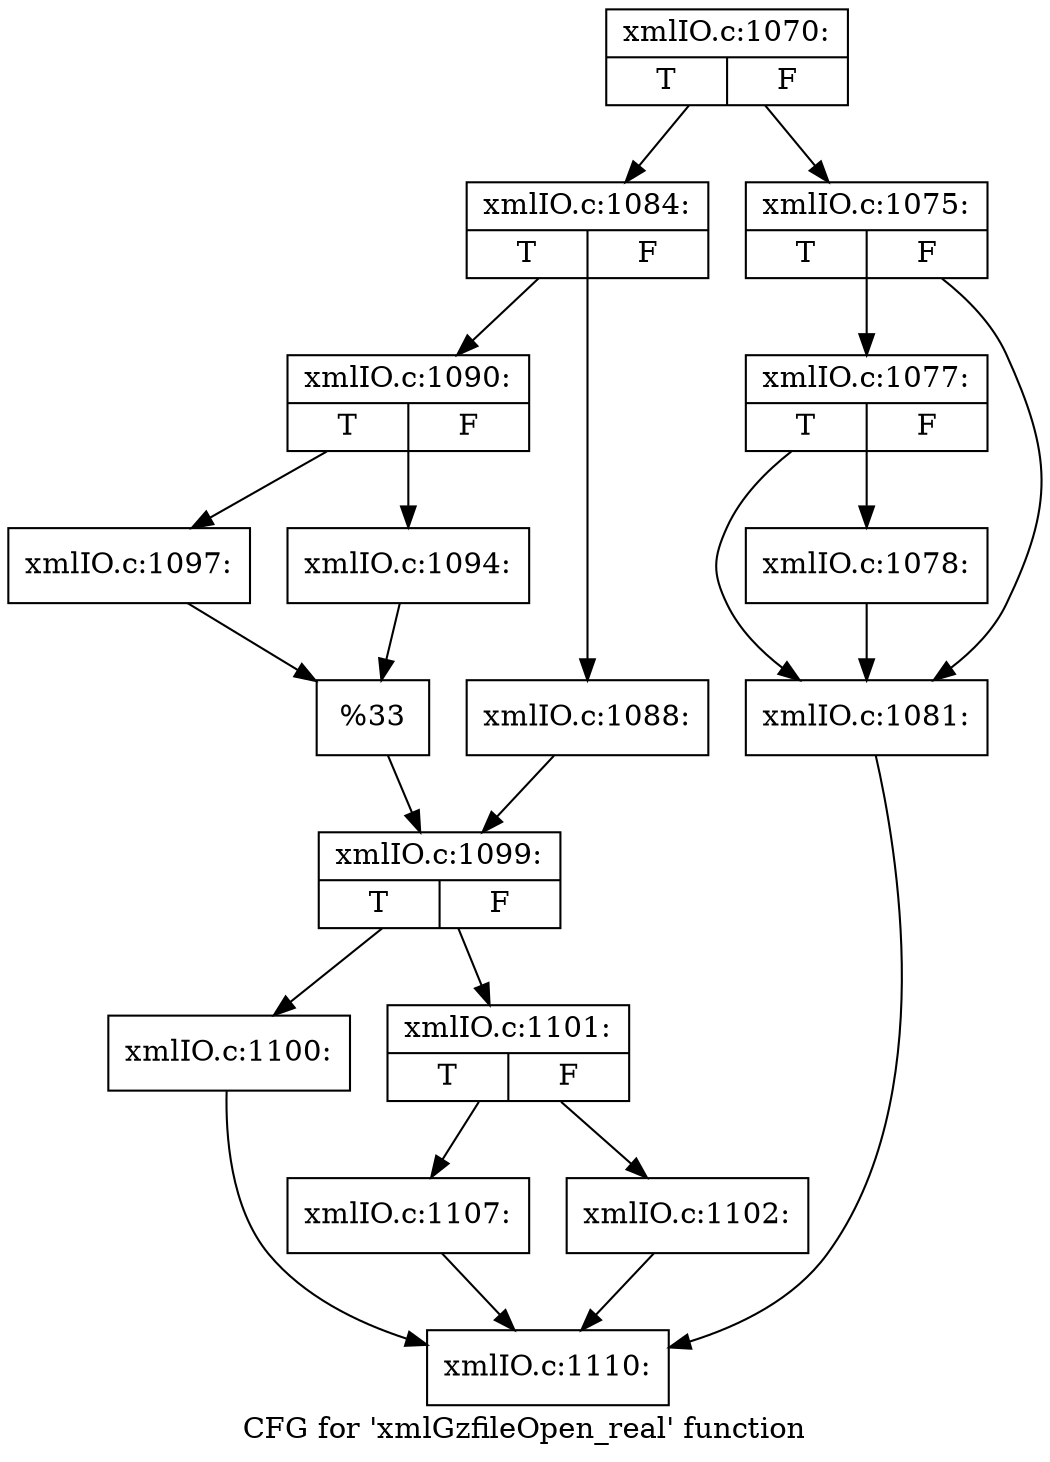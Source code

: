 digraph "CFG for 'xmlGzfileOpen_real' function" {
	label="CFG for 'xmlGzfileOpen_real' function";

	Node0x55ed348619e0 [shape=record,label="{xmlIO.c:1070:|{<s0>T|<s1>F}}"];
	Node0x55ed348619e0 -> Node0x55ed34864d40;
	Node0x55ed348619e0 -> Node0x55ed34864cf0;
	Node0x55ed34864cf0 [shape=record,label="{xmlIO.c:1075:|{<s0>T|<s1>F}}"];
	Node0x55ed34864cf0 -> Node0x55ed34867380;
	Node0x55ed34864cf0 -> Node0x55ed34867330;
	Node0x55ed34867380 [shape=record,label="{xmlIO.c:1077:|{<s0>T|<s1>F}}"];
	Node0x55ed34867380 -> Node0x55ed348672e0;
	Node0x55ed34867380 -> Node0x55ed34867330;
	Node0x55ed348672e0 [shape=record,label="{xmlIO.c:1078:}"];
	Node0x55ed348672e0 -> Node0x55ed34867330;
	Node0x55ed34867330 [shape=record,label="{xmlIO.c:1081:}"];
	Node0x55ed34867330 -> Node0x55ed348624a0;
	Node0x55ed34864d40 [shape=record,label="{xmlIO.c:1084:|{<s0>T|<s1>F}}"];
	Node0x55ed34864d40 -> Node0x55ed34867fb0;
	Node0x55ed34864d40 -> Node0x55ed34867f10;
	Node0x55ed34867f10 [shape=record,label="{xmlIO.c:1088:}"];
	Node0x55ed34867f10 -> Node0x55ed34867f60;
	Node0x55ed34867fb0 [shape=record,label="{xmlIO.c:1090:|{<s0>T|<s1>F}}"];
	Node0x55ed34867fb0 -> Node0x55ed34868750;
	Node0x55ed34867fb0 -> Node0x55ed348686b0;
	Node0x55ed348686b0 [shape=record,label="{xmlIO.c:1094:}"];
	Node0x55ed348686b0 -> Node0x55ed34868700;
	Node0x55ed34868750 [shape=record,label="{xmlIO.c:1097:}"];
	Node0x55ed34868750 -> Node0x55ed34868700;
	Node0x55ed34868700 [shape=record,label="{%33}"];
	Node0x55ed34868700 -> Node0x55ed34867f60;
	Node0x55ed34867f60 [shape=record,label="{xmlIO.c:1099:|{<s0>T|<s1>F}}"];
	Node0x55ed34867f60 -> Node0x55ed34869210;
	Node0x55ed34867f60 -> Node0x55ed34869260;
	Node0x55ed34869210 [shape=record,label="{xmlIO.c:1100:}"];
	Node0x55ed34869210 -> Node0x55ed348624a0;
	Node0x55ed34869260 [shape=record,label="{xmlIO.c:1101:|{<s0>T|<s1>F}}"];
	Node0x55ed34869260 -> Node0x55ed34869740;
	Node0x55ed34869260 -> Node0x55ed348696f0;
	Node0x55ed348696f0 [shape=record,label="{xmlIO.c:1102:}"];
	Node0x55ed348696f0 -> Node0x55ed348624a0;
	Node0x55ed34869740 [shape=record,label="{xmlIO.c:1107:}"];
	Node0x55ed34869740 -> Node0x55ed348624a0;
	Node0x55ed348624a0 [shape=record,label="{xmlIO.c:1110:}"];
}
